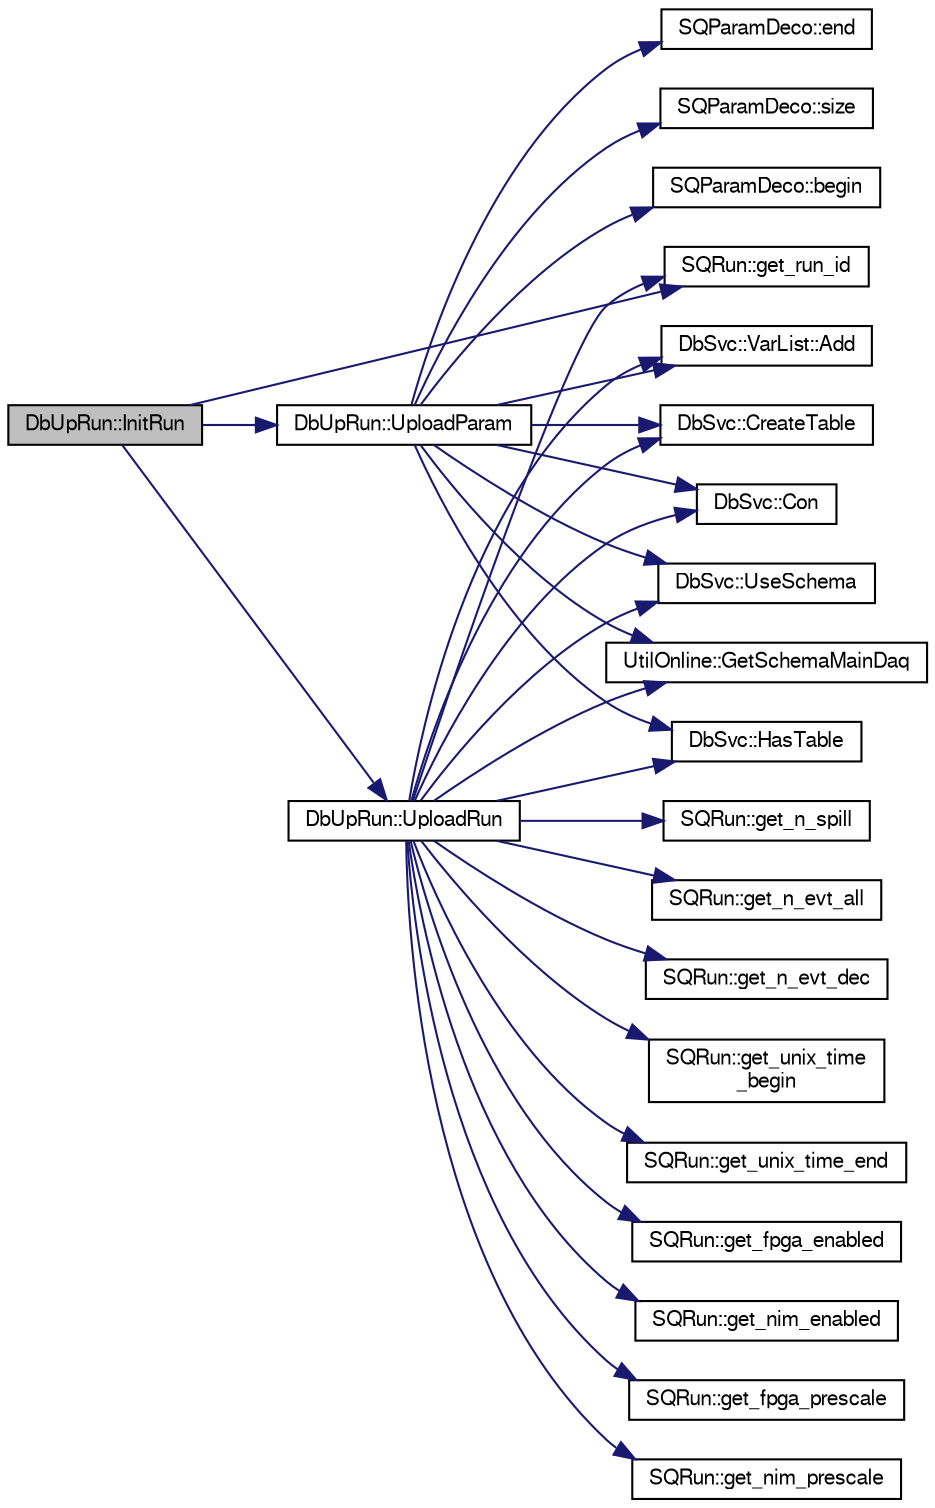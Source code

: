 digraph "DbUpRun::InitRun"
{
  bgcolor="transparent";
  edge [fontname="FreeSans",fontsize="10",labelfontname="FreeSans",labelfontsize="10"];
  node [fontname="FreeSans",fontsize="10",shape=record];
  rankdir="LR";
  Node1 [label="DbUpRun::InitRun",height=0.2,width=0.4,color="black", fillcolor="grey75", style="filled" fontcolor="black"];
  Node1 -> Node2 [color="midnightblue",fontsize="10",style="solid",fontname="FreeSans"];
  Node2 [label="SQRun::get_run_id",height=0.2,width=0.4,color="black",URL="$d7/db7/classSQRun.html#a531e051f0da88b4930023c4725853dd9"];
  Node1 -> Node3 [color="midnightblue",fontsize="10",style="solid",fontname="FreeSans"];
  Node3 [label="DbUpRun::UploadParam",height=0.2,width=0.4,color="black",URL="$d1/de7/classDbUpRun.html#a3923b9457847d047e33f130ccfe1f690",tooltip="Function to upload the decoder parameters into DB. "];
  Node3 -> Node4 [color="midnightblue",fontsize="10",style="solid",fontname="FreeSans"];
  Node4 [label="DbSvc::UseSchema",height=0.2,width=0.4,color="black",URL="$d2/da4/classDbSvc.html#a7e4cc05e20e0a21eef9c185c34c51044"];
  Node3 -> Node5 [color="midnightblue",fontsize="10",style="solid",fontname="FreeSans"];
  Node5 [label="UtilOnline::GetSchemaMainDaq",height=0.2,width=0.4,color="black",URL="$df/da2/classUtilOnline.html#a00d1fcb82a573b7108b27d67e4320b63"];
  Node3 -> Node6 [color="midnightblue",fontsize="10",style="solid",fontname="FreeSans"];
  Node6 [label="DbSvc::HasTable",height=0.2,width=0.4,color="black",URL="$d2/da4/classDbSvc.html#af7e30673551b9cbc6d0ad9e37e4ec35b"];
  Node3 -> Node7 [color="midnightblue",fontsize="10",style="solid",fontname="FreeSans"];
  Node7 [label="DbSvc::VarList::Add",height=0.2,width=0.4,color="black",URL="$da/dfa/classDbSvc_1_1VarList.html#a8835fc0ecc4041873b5e15dbb35a5218"];
  Node3 -> Node8 [color="midnightblue",fontsize="10",style="solid",fontname="FreeSans"];
  Node8 [label="DbSvc::CreateTable",height=0.2,width=0.4,color="black",URL="$d2/da4/classDbSvc.html#abc037dbd5084422aacdfa76bd0e8d2b7"];
  Node3 -> Node9 [color="midnightblue",fontsize="10",style="solid",fontname="FreeSans"];
  Node9 [label="SQParamDeco::size",height=0.2,width=0.4,color="black",URL="$d8/ded/classSQParamDeco.html#a56ff26eebea6eb734121f7143779da0d"];
  Node3 -> Node10 [color="midnightblue",fontsize="10",style="solid",fontname="FreeSans"];
  Node10 [label="DbSvc::Con",height=0.2,width=0.4,color="black",URL="$d2/da4/classDbSvc.html#af342c238c151003ac35ca3e96f60d02e"];
  Node3 -> Node11 [color="midnightblue",fontsize="10",style="solid",fontname="FreeSans"];
  Node11 [label="SQParamDeco::begin",height=0.2,width=0.4,color="black",URL="$d8/ded/classSQParamDeco.html#adfb1cd0b80d9003a2c25649b6b003cca"];
  Node3 -> Node12 [color="midnightblue",fontsize="10",style="solid",fontname="FreeSans"];
  Node12 [label="SQParamDeco::end",height=0.2,width=0.4,color="black",URL="$d8/ded/classSQParamDeco.html#a5e4c4a2689d26ee22aaf0ff4efcf8722"];
  Node1 -> Node13 [color="midnightblue",fontsize="10",style="solid",fontname="FreeSans"];
  Node13 [label="DbUpRun::UploadRun",height=0.2,width=0.4,color="black",URL="$d1/de7/classDbUpRun.html#a65b83d0861288f4a4f5d75e1e11a3214"];
  Node13 -> Node4 [color="midnightblue",fontsize="10",style="solid",fontname="FreeSans"];
  Node13 -> Node5 [color="midnightblue",fontsize="10",style="solid",fontname="FreeSans"];
  Node13 -> Node6 [color="midnightblue",fontsize="10",style="solid",fontname="FreeSans"];
  Node13 -> Node7 [color="midnightblue",fontsize="10",style="solid",fontname="FreeSans"];
  Node13 -> Node8 [color="midnightblue",fontsize="10",style="solid",fontname="FreeSans"];
  Node13 -> Node2 [color="midnightblue",fontsize="10",style="solid",fontname="FreeSans"];
  Node13 -> Node10 [color="midnightblue",fontsize="10",style="solid",fontname="FreeSans"];
  Node13 -> Node14 [color="midnightblue",fontsize="10",style="solid",fontname="FreeSans"];
  Node14 [label="SQRun::get_unix_time\l_begin",height=0.2,width=0.4,color="black",URL="$d7/db7/classSQRun.html#aac7f209aa17fe470c433a72bda370f3f"];
  Node13 -> Node15 [color="midnightblue",fontsize="10",style="solid",fontname="FreeSans"];
  Node15 [label="SQRun::get_unix_time_end",height=0.2,width=0.4,color="black",URL="$d7/db7/classSQRun.html#a66cecc9754f2a8fd458cafdbf215b7a7"];
  Node13 -> Node16 [color="midnightblue",fontsize="10",style="solid",fontname="FreeSans"];
  Node16 [label="SQRun::get_fpga_enabled",height=0.2,width=0.4,color="black",URL="$d7/db7/classSQRun.html#ae83d74ca885e77505a549171dcc3e95f"];
  Node13 -> Node17 [color="midnightblue",fontsize="10",style="solid",fontname="FreeSans"];
  Node17 [label="SQRun::get_nim_enabled",height=0.2,width=0.4,color="black",URL="$d7/db7/classSQRun.html#a5d6343f4e6ab60d612b28a5edb2ee2e3"];
  Node13 -> Node18 [color="midnightblue",fontsize="10",style="solid",fontname="FreeSans"];
  Node18 [label="SQRun::get_fpga_prescale",height=0.2,width=0.4,color="black",URL="$d7/db7/classSQRun.html#afa2b768b44219c834ef0d22a968c0536"];
  Node13 -> Node19 [color="midnightblue",fontsize="10",style="solid",fontname="FreeSans"];
  Node19 [label="SQRun::get_nim_prescale",height=0.2,width=0.4,color="black",URL="$d7/db7/classSQRun.html#a2c1a18d5f0531b1b923093f2e2e46785"];
  Node13 -> Node20 [color="midnightblue",fontsize="10",style="solid",fontname="FreeSans"];
  Node20 [label="SQRun::get_n_spill",height=0.2,width=0.4,color="black",URL="$d7/db7/classSQRun.html#a1801d7cae6cae837b9e3ba0224da5ba9"];
  Node13 -> Node21 [color="midnightblue",fontsize="10",style="solid",fontname="FreeSans"];
  Node21 [label="SQRun::get_n_evt_all",height=0.2,width=0.4,color="black",URL="$d7/db7/classSQRun.html#af4311adcc7271be0ccde700d50150ed6"];
  Node13 -> Node22 [color="midnightblue",fontsize="10",style="solid",fontname="FreeSans"];
  Node22 [label="SQRun::get_n_evt_dec",height=0.2,width=0.4,color="black",URL="$d7/db7/classSQRun.html#af8af494d17ec14a3a7773beadca02231"];
}
